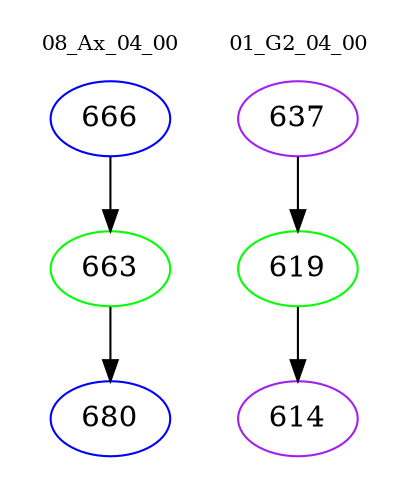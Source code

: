 digraph{
subgraph cluster_0 {
color = white
label = "08_Ax_04_00";
fontsize=10;
T0_666 [label="666", color="blue"]
T0_666 -> T0_663 [color="black"]
T0_663 [label="663", color="green"]
T0_663 -> T0_680 [color="black"]
T0_680 [label="680", color="blue"]
}
subgraph cluster_1 {
color = white
label = "01_G2_04_00";
fontsize=10;
T1_637 [label="637", color="purple"]
T1_637 -> T1_619 [color="black"]
T1_619 [label="619", color="green"]
T1_619 -> T1_614 [color="black"]
T1_614 [label="614", color="purple"]
}
}
